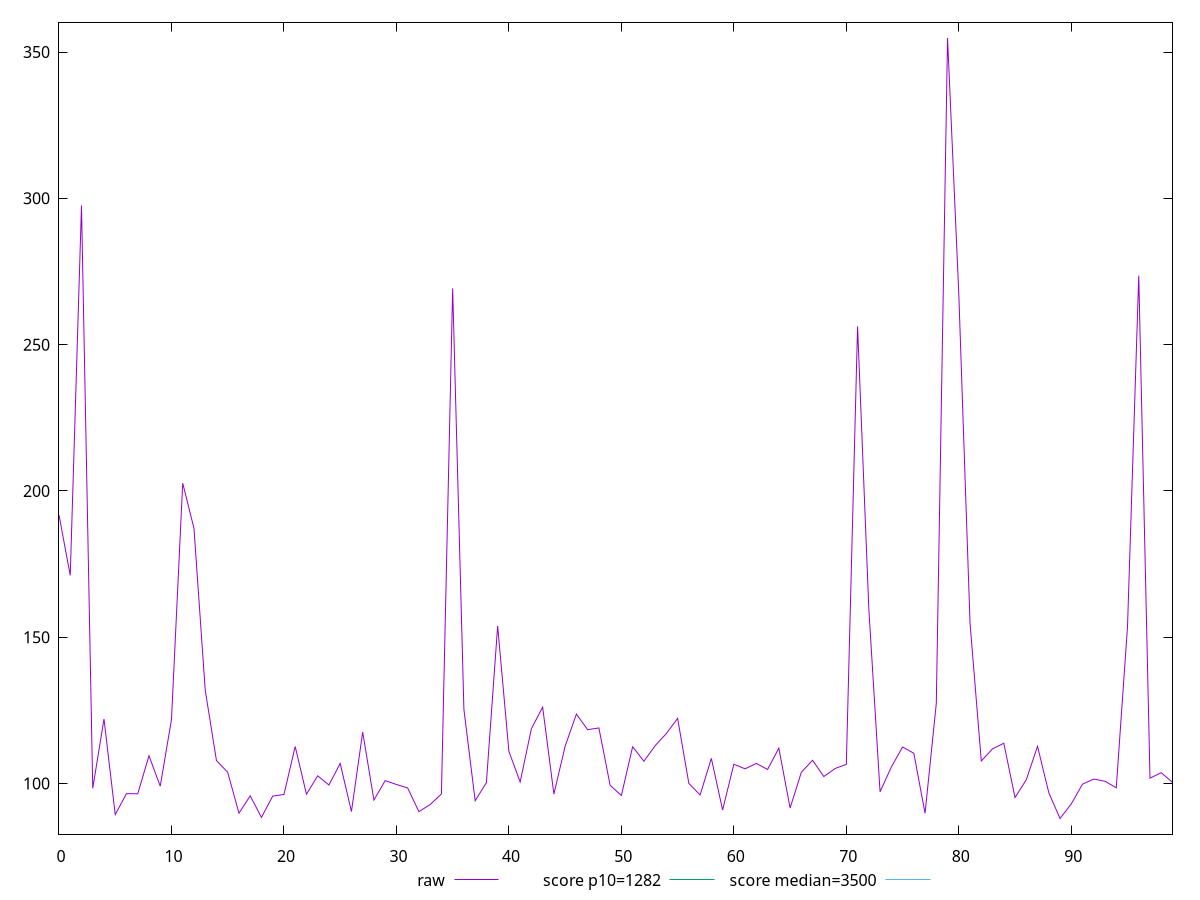 reset

$raw <<EOF
0 191.776
1 171.148
2 297.55600000000004
3 98.37199999999999
4 122.06400000000002
5 89.40000000000002
6 96.572
7 96.50399999999999
8 109.50399999999999
9 99.10399999999998
10 121.87199999999999
11 202.65999999999997
12 187.224
13 131.94400000000002
14 107.844
15 103.85599999999997
16 89.88400000000001
17 95.80800000000002
18 88.428
19 95.708
20 96.27600000000002
21 112.66800000000002
22 96.36399999999998
23 102.65199999999999
24 99.50799999999998
25 106.89200000000002
26 90.436
27 117.58
28 94.34800000000001
29 101.02000000000001
30 99.69200000000001
31 98.49199999999999
32 90.40400000000001
33 92.83999999999999
34 96.44399999999999
35 269.22
36 125.35199999999998
37 94.136
38 100.328
39 153.87599999999998
40 111.00800000000001
41 100.548
42 118.73599999999999
43 126.11999999999999
44 96.41200000000002
45 112.756
46 123.75199999999995
47 118.42000000000002
48 119.01599999999999
49 99.42399999999998
50 95.924
51 112.58400000000003
52 107.63199999999998
53 112.94
54 117.10400000000004
55 122.27199999999999
56 100.03999999999999
57 96.10799999999999
58 108.62
59 90.96800000000002
60 106.60799999999999
61 105.04
62 106.87600000000002
63 104.82
64 112.108
65 91.64
66 103.852
67 107.964
68 102.39999999999999
69 105.13600000000001
70 106.57600000000001
71 256.24800000000005
72 159.76
73 97.18000000000004
74 105.636
75 112.488
76 110.368
77 89.83600000000001
78 127.42400000000004
79 354.8239999999999
80 267.3
81 154.784
82 107.71600000000004
83 111.86400000000003
84 113.776
85 95.228
86 101.31199999999998
87 112.73599999999998
88 96.89999999999998
89 88.056
90 93.04800000000002
91 99.80799999999999
92 101.536
93 100.78399999999999
94 98.556
95 153.58399999999997
96 273.6
97 101.85999999999999
98 103.71600000000001
99 100.4
EOF

set key outside below
set xrange [0:99]
set yrange [82.72064:360.1593599999999]
set trange [82.72064:360.1593599999999]
set terminal svg size 640, 500 enhanced background rgb 'white'
set output "report_00019_2021-02-10T18-14-37.922Z//bootup-time/samples/pages+cached+noadtech+nomedia+nocss/raw/values.svg"

plot $raw title "raw" with line, \
     1282 title "score p10=1282", \
     3500 title "score median=3500"

reset
